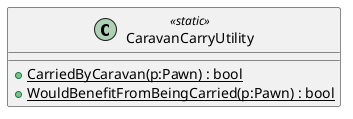 @startuml
class CaravanCarryUtility <<static>> {
    + {static} CarriedByCaravan(p:Pawn) : bool
    + {static} WouldBenefitFromBeingCarried(p:Pawn) : bool
}
@enduml
